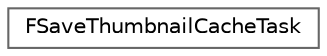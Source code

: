 digraph "Graphical Class Hierarchy"
{
 // INTERACTIVE_SVG=YES
 // LATEX_PDF_SIZE
  bgcolor="transparent";
  edge [fontname=Helvetica,fontsize=10,labelfontname=Helvetica,labelfontsize=10];
  node [fontname=Helvetica,fontsize=10,shape=box,height=0.2,width=0.4];
  rankdir="LR";
  Node0 [id="Node000000",label="FSaveThumbnailCacheTask",height=0.2,width=0.4,color="grey40", fillcolor="white", style="filled",URL="$d8/dd8/classFSaveThumbnailCacheTask.html",tooltip=" "];
}
